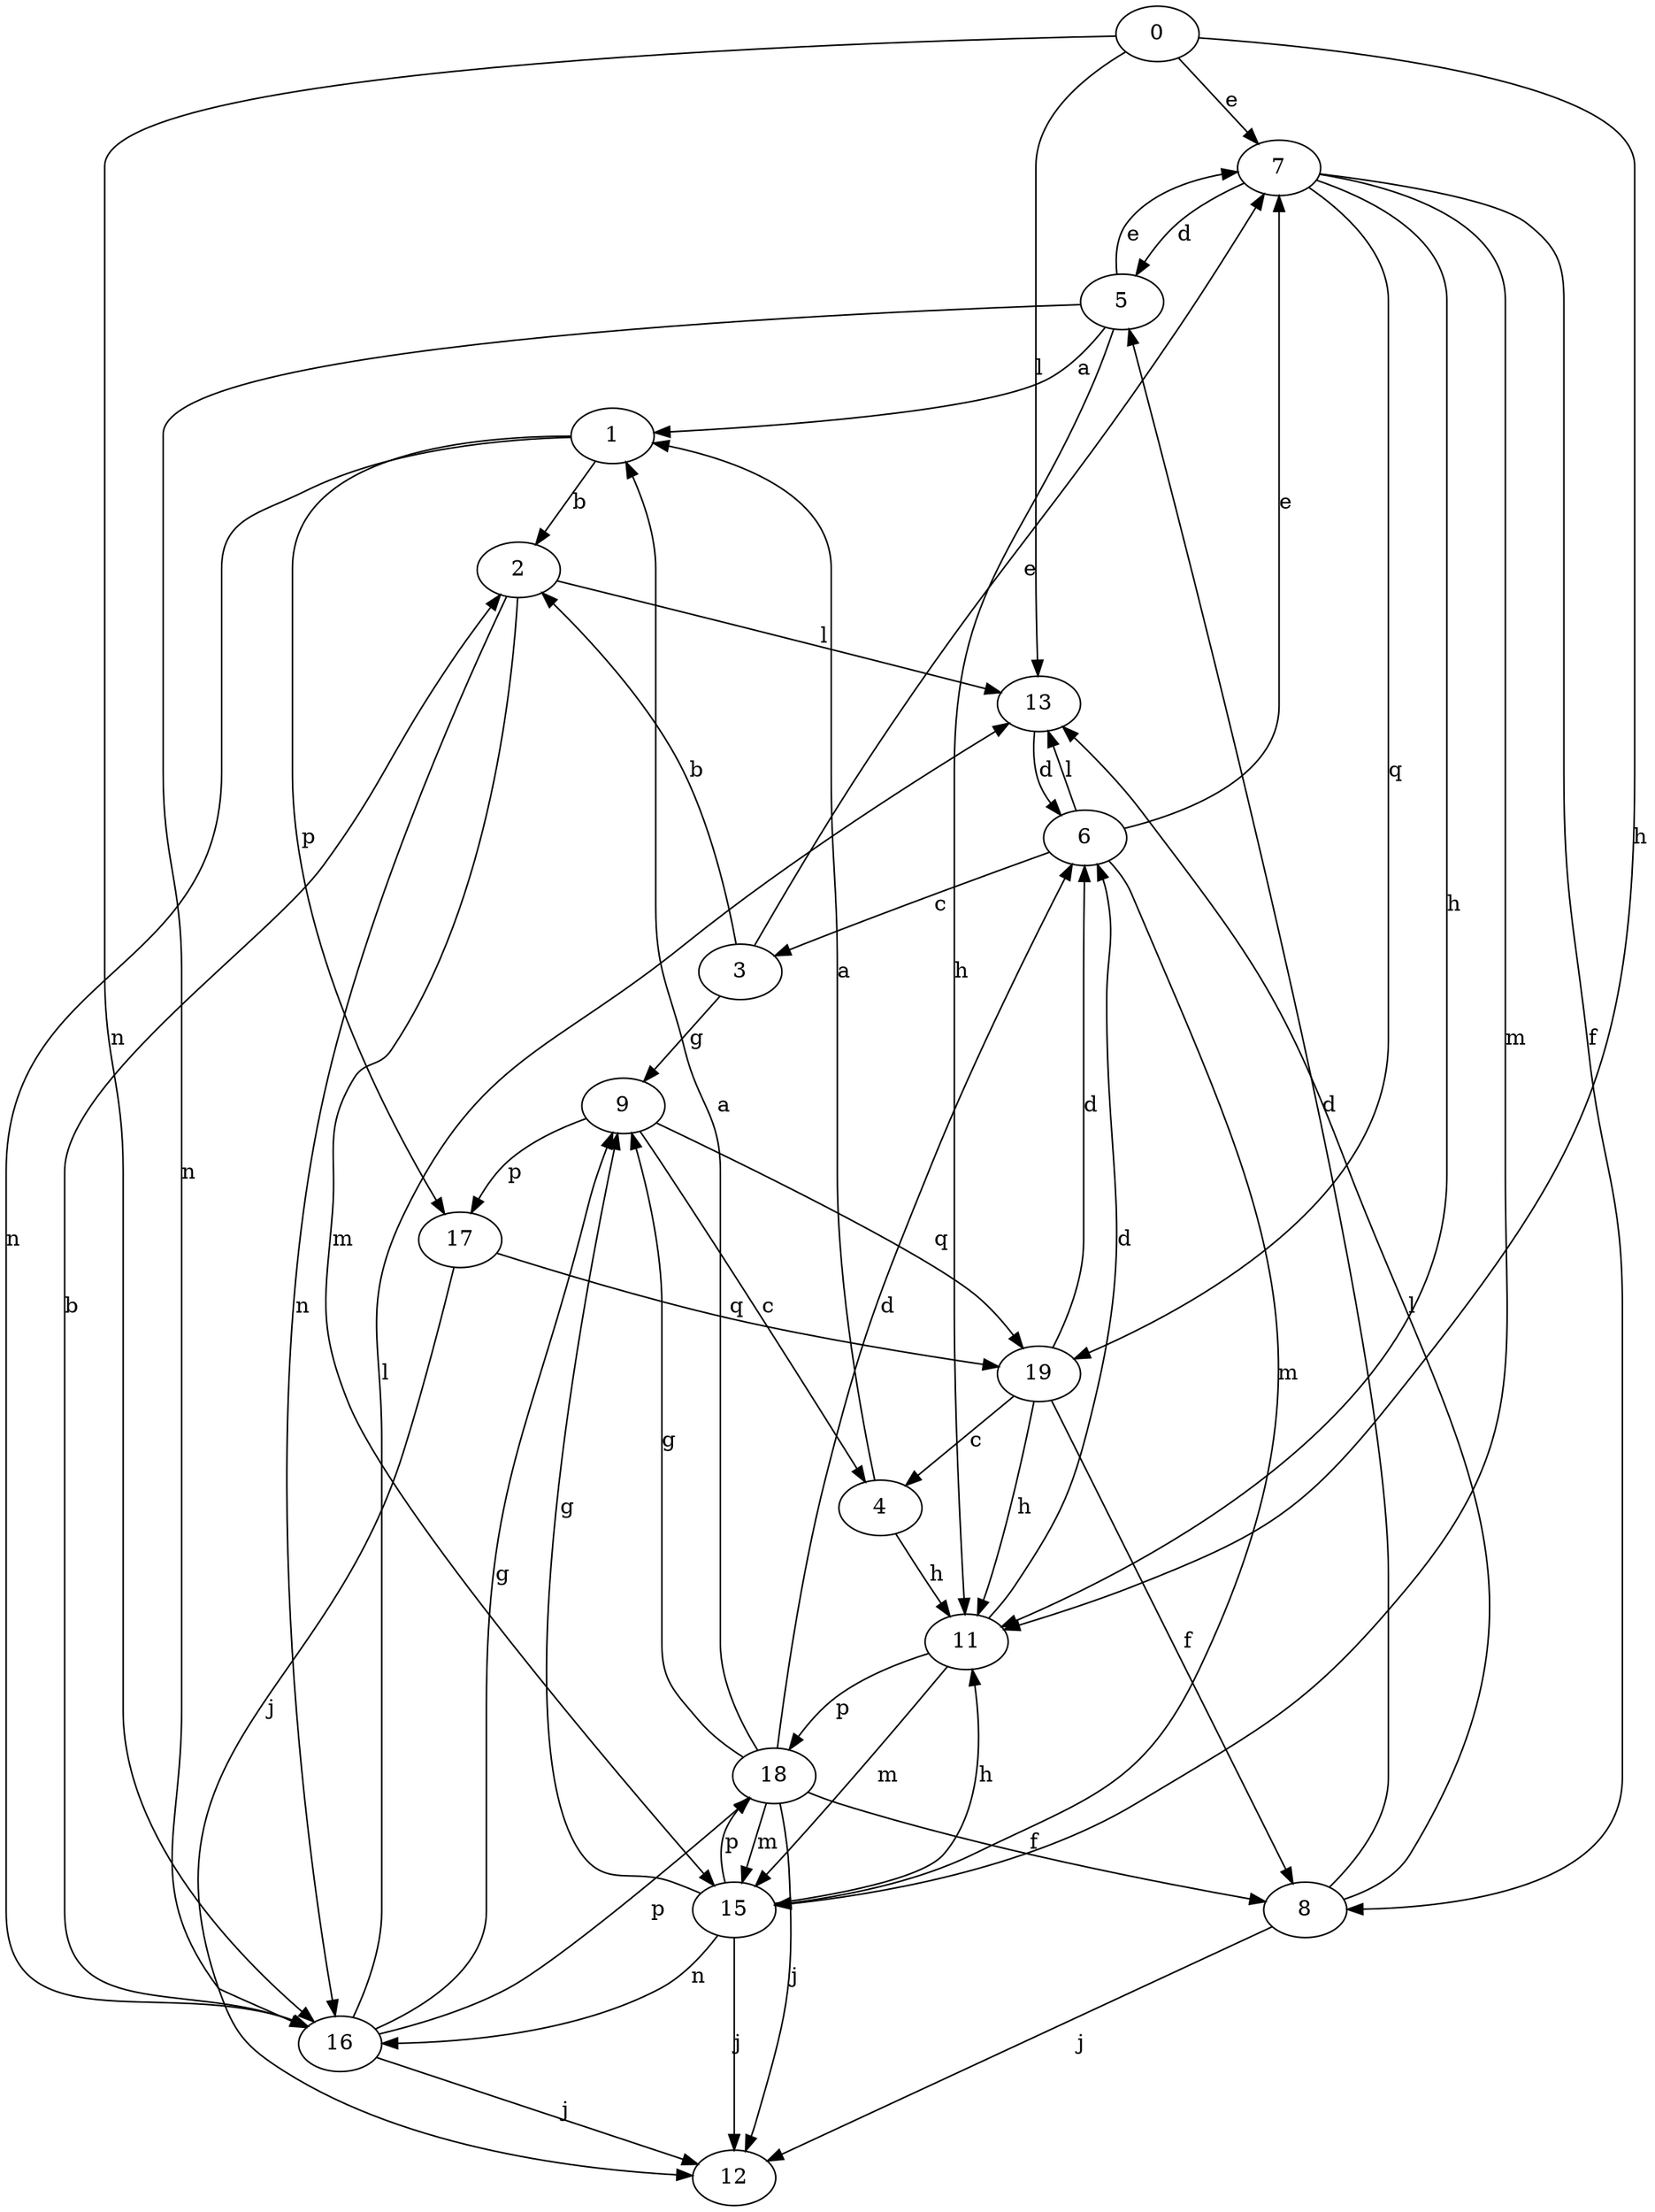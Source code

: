 strict digraph  {
0;
1;
2;
3;
4;
5;
6;
7;
8;
9;
11;
12;
13;
15;
16;
17;
18;
19;
0 -> 7  [label=e];
0 -> 11  [label=h];
0 -> 13  [label=l];
0 -> 16  [label=n];
1 -> 2  [label=b];
1 -> 16  [label=n];
1 -> 17  [label=p];
2 -> 13  [label=l];
2 -> 15  [label=m];
2 -> 16  [label=n];
3 -> 2  [label=b];
3 -> 7  [label=e];
3 -> 9  [label=g];
4 -> 1  [label=a];
4 -> 11  [label=h];
5 -> 1  [label=a];
5 -> 7  [label=e];
5 -> 11  [label=h];
5 -> 16  [label=n];
6 -> 3  [label=c];
6 -> 7  [label=e];
6 -> 13  [label=l];
6 -> 15  [label=m];
7 -> 5  [label=d];
7 -> 8  [label=f];
7 -> 11  [label=h];
7 -> 15  [label=m];
7 -> 19  [label=q];
8 -> 5  [label=d];
8 -> 12  [label=j];
8 -> 13  [label=l];
9 -> 4  [label=c];
9 -> 17  [label=p];
9 -> 19  [label=q];
11 -> 6  [label=d];
11 -> 15  [label=m];
11 -> 18  [label=p];
13 -> 6  [label=d];
15 -> 9  [label=g];
15 -> 11  [label=h];
15 -> 12  [label=j];
15 -> 16  [label=n];
15 -> 18  [label=p];
16 -> 2  [label=b];
16 -> 9  [label=g];
16 -> 12  [label=j];
16 -> 13  [label=l];
16 -> 18  [label=p];
17 -> 12  [label=j];
17 -> 19  [label=q];
18 -> 1  [label=a];
18 -> 6  [label=d];
18 -> 8  [label=f];
18 -> 9  [label=g];
18 -> 12  [label=j];
18 -> 15  [label=m];
19 -> 4  [label=c];
19 -> 6  [label=d];
19 -> 8  [label=f];
19 -> 11  [label=h];
}
